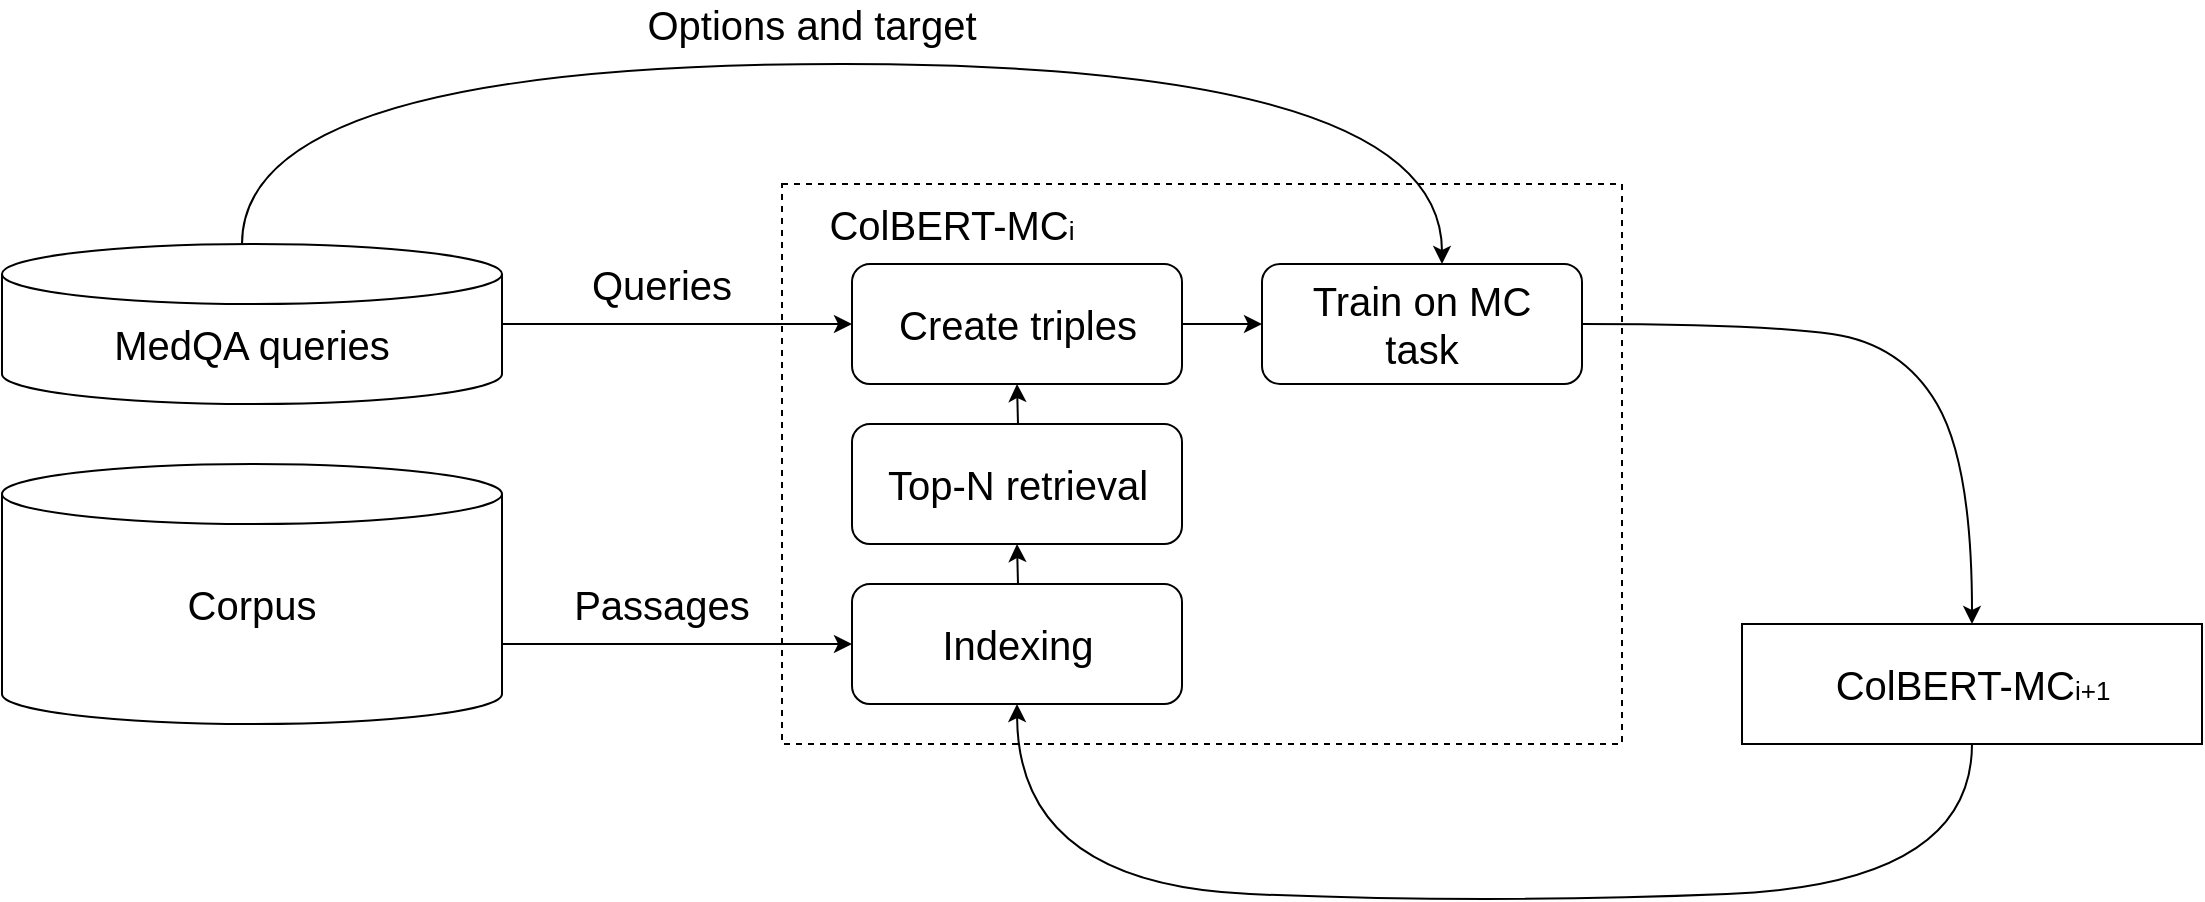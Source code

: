 <mxfile version="14.9.0" type="device"><diagram id="y3Jqfvd62imtB_e6cF_n" name="Page-1"><mxGraphModel dx="1422" dy="794" grid="1" gridSize="10" guides="1" tooltips="1" connect="1" arrows="1" fold="1" page="1" pageScale="1" pageWidth="1169" pageHeight="827" math="0" shadow="0"><root><mxCell id="0"/><mxCell id="1" parent="0"/><mxCell id="-dixsF6f7EYJdp1tbo7S-5" value="" style="rounded=0;whiteSpace=wrap;html=1;fontSize=20;dashed=1;" vertex="1" parent="1"><mxGeometry x="430" y="110" width="420" height="280" as="geometry"/></mxCell><mxCell id="-dixsF6f7EYJdp1tbo7S-25" style="edgeStyle=orthogonalEdgeStyle;rounded=0;orthogonalLoop=1;jettySize=auto;html=1;entryX=0;entryY=0.5;entryDx=0;entryDy=0;fontSize=20;exitX=1;exitY=0;exitDx=0;exitDy=90;exitPerimeter=0;" edge="1" parent="1" source="-dixsF6f7EYJdp1tbo7S-1" target="-dixsF6f7EYJdp1tbo7S-11"><mxGeometry relative="1" as="geometry"/></mxCell><mxCell id="-dixsF6f7EYJdp1tbo7S-1" value="" style="shape=cylinder3;whiteSpace=wrap;html=1;boundedLbl=1;backgroundOutline=1;size=15;" vertex="1" parent="1"><mxGeometry x="40" y="250" width="250" height="130" as="geometry"/></mxCell><mxCell id="-dixsF6f7EYJdp1tbo7S-26" style="edgeStyle=orthogonalEdgeStyle;rounded=0;orthogonalLoop=1;jettySize=auto;html=1;entryX=0;entryY=0.5;entryDx=0;entryDy=0;fontSize=20;" edge="1" parent="1" source="-dixsF6f7EYJdp1tbo7S-2" target="-dixsF6f7EYJdp1tbo7S-34"><mxGeometry relative="1" as="geometry"/></mxCell><mxCell id="-dixsF6f7EYJdp1tbo7S-2" value="" style="shape=cylinder3;whiteSpace=wrap;html=1;boundedLbl=1;backgroundOutline=1;size=15;" vertex="1" parent="1"><mxGeometry x="40" y="140" width="250" height="80" as="geometry"/></mxCell><mxCell id="-dixsF6f7EYJdp1tbo7S-3" value="Corpus" style="text;html=1;strokeColor=none;fillColor=none;align=center;verticalAlign=middle;whiteSpace=wrap;rounded=0;fontSize=20;" vertex="1" parent="1"><mxGeometry x="145" y="310" width="40" height="20" as="geometry"/></mxCell><mxCell id="-dixsF6f7EYJdp1tbo7S-4" value="MedQA queries" style="text;html=1;strokeColor=none;fillColor=none;align=center;verticalAlign=middle;whiteSpace=wrap;rounded=0;fontSize=20;" vertex="1" parent="1"><mxGeometry x="75" y="180" width="180" height="20" as="geometry"/></mxCell><mxCell id="-dixsF6f7EYJdp1tbo7S-6" value="ColBERT-MC&lt;font style=&quot;font-size: 13px&quot;&gt;i&lt;/font&gt;" style="text;html=1;strokeColor=none;fillColor=none;align=center;verticalAlign=middle;whiteSpace=wrap;rounded=0;fontSize=20;" vertex="1" parent="1"><mxGeometry x="445" y="120" width="140" height="20" as="geometry"/></mxCell><mxCell id="-dixsF6f7EYJdp1tbo7S-7" value="" style="rounded=0;whiteSpace=wrap;html=1;fontSize=20;" vertex="1" parent="1"><mxGeometry x="910" y="330" width="230" height="60" as="geometry"/></mxCell><mxCell id="-dixsF6f7EYJdp1tbo7S-8" value="ColBERT-MC&lt;font style=&quot;font-size: 13px&quot;&gt;i+1&lt;/font&gt;" style="text;html=1;strokeColor=none;fillColor=none;align=center;verticalAlign=middle;whiteSpace=wrap;rounded=0;fontSize=20;" vertex="1" parent="1"><mxGeometry x="942.5" y="350" width="165" height="20" as="geometry"/></mxCell><mxCell id="-dixsF6f7EYJdp1tbo7S-11" value="" style="rounded=1;whiteSpace=wrap;html=1;fontSize=20;" vertex="1" parent="1"><mxGeometry x="465" y="310" width="165" height="60" as="geometry"/></mxCell><mxCell id="-dixsF6f7EYJdp1tbo7S-37" style="edgeStyle=orthogonalEdgeStyle;rounded=0;orthogonalLoop=1;jettySize=auto;html=1;entryX=0.5;entryY=1;entryDx=0;entryDy=0;fontSize=20;" edge="1" parent="1" target="-dixsF6f7EYJdp1tbo7S-23"><mxGeometry relative="1" as="geometry"><mxPoint x="548" y="310" as="sourcePoint"/></mxGeometry></mxCell><mxCell id="-dixsF6f7EYJdp1tbo7S-12" value="Indexing" style="text;html=1;strokeColor=none;fillColor=none;align=center;verticalAlign=middle;whiteSpace=wrap;rounded=0;fontSize=20;" vertex="1" parent="1"><mxGeometry x="477.5" y="330" width="140" height="20" as="geometry"/></mxCell><mxCell id="-dixsF6f7EYJdp1tbo7S-13" value="" style="rounded=1;whiteSpace=wrap;html=1;fontSize=20;" vertex="1" parent="1"><mxGeometry x="670" y="150" width="160" height="60" as="geometry"/></mxCell><mxCell id="-dixsF6f7EYJdp1tbo7S-14" value="Train on MC task" style="text;html=1;strokeColor=none;fillColor=none;align=center;verticalAlign=middle;whiteSpace=wrap;rounded=0;fontSize=20;" vertex="1" parent="1"><mxGeometry x="675" y="170" width="150" height="20" as="geometry"/></mxCell><mxCell id="-dixsF6f7EYJdp1tbo7S-18" value="" style="curved=1;endArrow=classic;html=1;fontSize=20;exitX=0.5;exitY=0;exitDx=0;exitDy=0;entryX=0.5;entryY=0;entryDx=0;entryDy=0;" edge="1" parent="1" target="-dixsF6f7EYJdp1tbo7S-7"><mxGeometry width="50" height="50" relative="1" as="geometry"><mxPoint x="830" y="180" as="sourcePoint"/><mxPoint x="952.5" y="120" as="targetPoint"/><Array as="points"><mxPoint x="920" y="180"/><mxPoint x="990" y="190"/><mxPoint x="1025" y="250"/></Array></mxGeometry></mxCell><mxCell id="-dixsF6f7EYJdp1tbo7S-19" value="" style="curved=1;endArrow=classic;html=1;fontSize=20;exitX=0.5;exitY=1;exitDx=0;exitDy=0;entryX=0.5;entryY=1;entryDx=0;entryDy=0;" edge="1" parent="1" source="-dixsF6f7EYJdp1tbo7S-7" target="-dixsF6f7EYJdp1tbo7S-11"><mxGeometry width="50" height="50" relative="1" as="geometry"><mxPoint x="930" y="484" as="sourcePoint"/><mxPoint x="980" y="434" as="targetPoint"/><Array as="points"><mxPoint x="1025" y="460"/><mxPoint x="780" y="470"/><mxPoint x="548" y="460"/></Array></mxGeometry></mxCell><mxCell id="-dixsF6f7EYJdp1tbo7S-30" style="edgeStyle=orthogonalEdgeStyle;rounded=0;orthogonalLoop=1;jettySize=auto;html=1;fontSize=20;exitX=1;exitY=0.5;exitDx=0;exitDy=0;" edge="1" parent="1" source="-dixsF6f7EYJdp1tbo7S-34"><mxGeometry relative="1" as="geometry"><mxPoint x="670" y="180" as="targetPoint"/></mxGeometry></mxCell><mxCell id="-dixsF6f7EYJdp1tbo7S-23" value="" style="rounded=1;whiteSpace=wrap;html=1;fontSize=20;" vertex="1" parent="1"><mxGeometry x="465" y="230" width="165" height="60" as="geometry"/></mxCell><mxCell id="-dixsF6f7EYJdp1tbo7S-36" style="edgeStyle=orthogonalEdgeStyle;rounded=0;orthogonalLoop=1;jettySize=auto;html=1;entryX=0.5;entryY=1;entryDx=0;entryDy=0;fontSize=20;" edge="1" parent="1" target="-dixsF6f7EYJdp1tbo7S-34"><mxGeometry relative="1" as="geometry"><mxPoint x="548" y="230" as="sourcePoint"/></mxGeometry></mxCell><mxCell id="-dixsF6f7EYJdp1tbo7S-24" value="Top-N retrieval" style="text;html=1;strokeColor=none;fillColor=none;align=center;verticalAlign=middle;whiteSpace=wrap;rounded=0;fontSize=20;" vertex="1" parent="1"><mxGeometry x="477.5" y="250" width="140" height="20" as="geometry"/></mxCell><mxCell id="-dixsF6f7EYJdp1tbo7S-27" value="Queries" style="text;html=1;strokeColor=none;fillColor=none;align=center;verticalAlign=middle;whiteSpace=wrap;rounded=0;fontSize=20;" vertex="1" parent="1"><mxGeometry x="350" y="150" width="40" height="20" as="geometry"/></mxCell><mxCell id="-dixsF6f7EYJdp1tbo7S-28" value="" style="curved=1;endArrow=classic;html=1;fontSize=20;" edge="1" parent="1"><mxGeometry width="50" height="50" relative="1" as="geometry"><mxPoint x="160" y="140" as="sourcePoint"/><mxPoint x="760" y="150" as="targetPoint"/><Array as="points"><mxPoint x="160" y="50"/><mxPoint x="760" y="50"/></Array></mxGeometry></mxCell><mxCell id="-dixsF6f7EYJdp1tbo7S-29" value="Options and target" style="text;html=1;strokeColor=none;fillColor=none;align=center;verticalAlign=middle;whiteSpace=wrap;rounded=0;fontSize=20;" vertex="1" parent="1"><mxGeometry x="350" y="20" width="190" height="20" as="geometry"/></mxCell><mxCell id="-dixsF6f7EYJdp1tbo7S-32" value="Passages" style="text;html=1;strokeColor=none;fillColor=none;align=center;verticalAlign=middle;whiteSpace=wrap;rounded=0;fontSize=20;" vertex="1" parent="1"><mxGeometry x="350" y="310" width="40" height="20" as="geometry"/></mxCell><mxCell id="-dixsF6f7EYJdp1tbo7S-34" value="" style="rounded=1;whiteSpace=wrap;html=1;fontSize=20;" vertex="1" parent="1"><mxGeometry x="465" y="150" width="165" height="60" as="geometry"/></mxCell><mxCell id="-dixsF6f7EYJdp1tbo7S-35" value="Create triples" style="text;html=1;strokeColor=none;fillColor=none;align=center;verticalAlign=middle;whiteSpace=wrap;rounded=0;fontSize=20;" vertex="1" parent="1"><mxGeometry x="477.5" y="170" width="140" height="20" as="geometry"/></mxCell></root></mxGraphModel></diagram></mxfile>